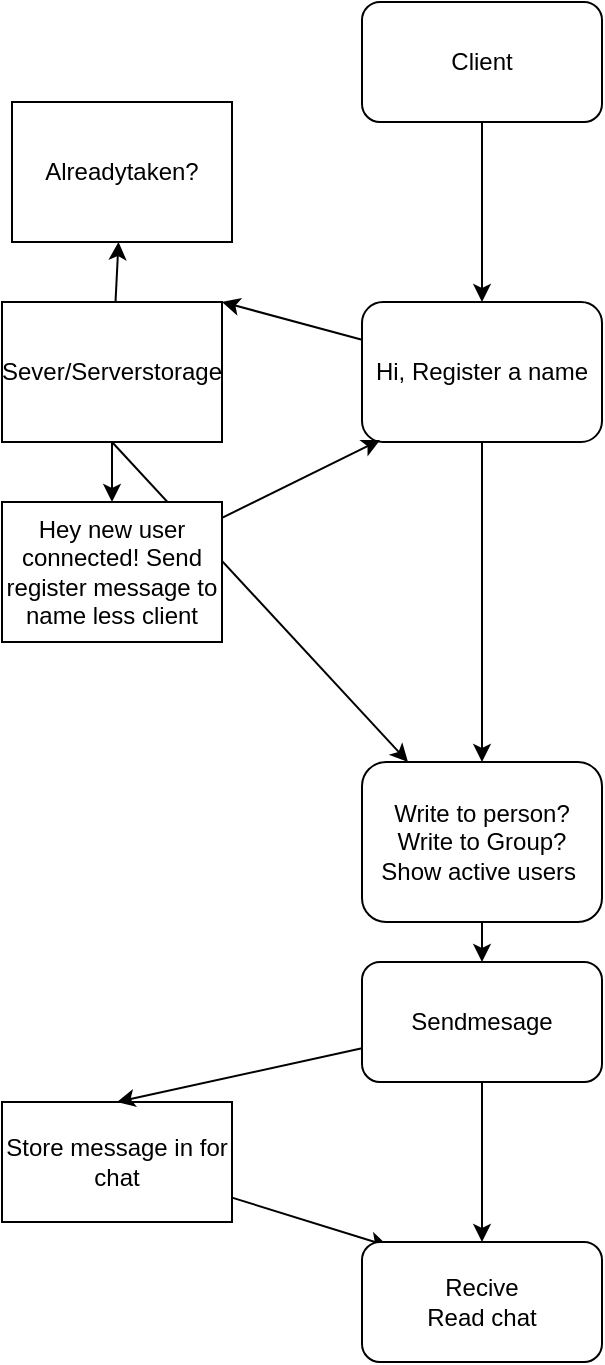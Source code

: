 <mxfile>
    <diagram id="5qdbDYw7Im4EtZM7p5Iq" name="Page-1">
        <mxGraphModel dx="1770" dy="717" grid="1" gridSize="10" guides="1" tooltips="1" connect="1" arrows="1" fold="1" page="1" pageScale="1" pageWidth="850" pageHeight="1100" math="0" shadow="0">
            <root>
                <mxCell id="0"/>
                <mxCell id="1" parent="0"/>
                <mxCell id="5" value="" style="edgeStyle=none;html=1;" edge="1" parent="1" source="2" target="4">
                    <mxGeometry relative="1" as="geometry"/>
                </mxCell>
                <mxCell id="2" value="Client" style="rounded=1;whiteSpace=wrap;html=1;" vertex="1" parent="1">
                    <mxGeometry x="365" y="110" width="120" height="60" as="geometry"/>
                </mxCell>
                <mxCell id="7" style="edgeStyle=none;html=1;entryX=1;entryY=0;entryDx=0;entryDy=0;" edge="1" parent="1" source="4" target="6">
                    <mxGeometry relative="1" as="geometry"/>
                </mxCell>
                <mxCell id="12" value="" style="edgeStyle=none;html=1;" edge="1" parent="1" source="4" target="11">
                    <mxGeometry relative="1" as="geometry"/>
                </mxCell>
                <mxCell id="4" value="Hi, Register a name" style="rounded=1;whiteSpace=wrap;html=1;" vertex="1" parent="1">
                    <mxGeometry x="365" y="260" width="120" height="70" as="geometry"/>
                </mxCell>
                <mxCell id="13" style="edgeStyle=none;html=1;exitX=0.5;exitY=1;exitDx=0;exitDy=0;" edge="1" parent="1" source="6" target="11">
                    <mxGeometry relative="1" as="geometry"/>
                </mxCell>
                <mxCell id="15" value="" style="edgeStyle=none;html=1;" edge="1" parent="1" source="6" target="14">
                    <mxGeometry relative="1" as="geometry"/>
                </mxCell>
                <mxCell id="17" value="" style="edgeStyle=none;html=1;" edge="1" parent="1" source="6" target="16">
                    <mxGeometry relative="1" as="geometry"/>
                </mxCell>
                <mxCell id="6" value="Sever/Serverstorage" style="rounded=0;whiteSpace=wrap;html=1;" vertex="1" parent="1">
                    <mxGeometry x="185" y="260" width="110" height="70" as="geometry"/>
                </mxCell>
                <mxCell id="20" value="" style="edgeStyle=none;html=1;" edge="1" parent="1" source="11" target="19">
                    <mxGeometry relative="1" as="geometry"/>
                </mxCell>
                <mxCell id="11" value="Write to person?&lt;br&gt;Write to Group?&lt;br&gt;Show active users&amp;nbsp;" style="rounded=1;whiteSpace=wrap;html=1;" vertex="1" parent="1">
                    <mxGeometry x="365" y="490" width="120" height="80" as="geometry"/>
                </mxCell>
                <mxCell id="14" value="Alreadytaken?" style="rounded=0;whiteSpace=wrap;html=1;" vertex="1" parent="1">
                    <mxGeometry x="190" y="160" width="110" height="70" as="geometry"/>
                </mxCell>
                <mxCell id="26" style="edgeStyle=none;html=1;entryX=0.075;entryY=0.986;entryDx=0;entryDy=0;entryPerimeter=0;" edge="1" parent="1" source="16" target="4">
                    <mxGeometry relative="1" as="geometry"/>
                </mxCell>
                <mxCell id="16" value="Hey new user connected! Send register message to name less client" style="rounded=0;whiteSpace=wrap;html=1;" vertex="1" parent="1">
                    <mxGeometry x="185" y="360" width="110" height="70" as="geometry"/>
                </mxCell>
                <mxCell id="25" style="edgeStyle=none;html=1;entryX=0.108;entryY=0.033;entryDx=0;entryDy=0;entryPerimeter=0;" edge="1" parent="1" source="18" target="23">
                    <mxGeometry relative="1" as="geometry"/>
                </mxCell>
                <mxCell id="18" value="Store message in for chat" style="rounded=0;whiteSpace=wrap;html=1;" vertex="1" parent="1">
                    <mxGeometry x="185" y="660" width="115" height="60" as="geometry"/>
                </mxCell>
                <mxCell id="21" style="edgeStyle=none;html=1;entryX=0.5;entryY=0;entryDx=0;entryDy=0;" edge="1" parent="1" source="19" target="18">
                    <mxGeometry relative="1" as="geometry"/>
                </mxCell>
                <mxCell id="24" value="" style="edgeStyle=none;html=1;" edge="1" parent="1" source="19" target="23">
                    <mxGeometry relative="1" as="geometry"/>
                </mxCell>
                <mxCell id="19" value="Sendmesage" style="whiteSpace=wrap;html=1;rounded=1;" vertex="1" parent="1">
                    <mxGeometry x="365" y="590" width="120" height="60" as="geometry"/>
                </mxCell>
                <mxCell id="23" value="Recive&lt;br&gt;Read chat" style="whiteSpace=wrap;html=1;rounded=1;" vertex="1" parent="1">
                    <mxGeometry x="365" y="730" width="120" height="60" as="geometry"/>
                </mxCell>
            </root>
        </mxGraphModel>
    </diagram>
</mxfile>